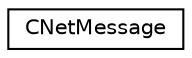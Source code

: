 digraph "Graphical Class Hierarchy"
{
  edge [fontname="Helvetica",fontsize="10",labelfontname="Helvetica",labelfontsize="10"];
  node [fontname="Helvetica",fontsize="10",shape=record];
  rankdir="LR";
  Node0 [label="CNetMessage",height=0.2,width=0.4,color="black", fillcolor="white", style="filled",URL="$d7/d97/class_c_net_message.html"];
}
